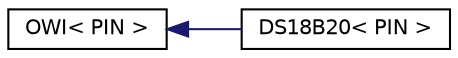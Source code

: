 digraph "Graphical Class Hierarchy"
{
  edge [fontname="Helvetica",fontsize="10",labelfontname="Helvetica",labelfontsize="10"];
  node [fontname="Helvetica",fontsize="10",shape=record];
  rankdir="LR";
  Node1 [label="OWI\< PIN \>",height=0.2,width=0.4,color="black", fillcolor="white", style="filled",URL="$d7/d90/classOWI.html"];
  Node1 -> Node2 [dir="back",color="midnightblue",fontsize="10",style="solid",fontname="Helvetica"];
  Node2 [label="DS18B20\< PIN \>",height=0.2,width=0.4,color="black", fillcolor="white", style="filled",URL="$da/dc6/classDS18B20.html"];
}
